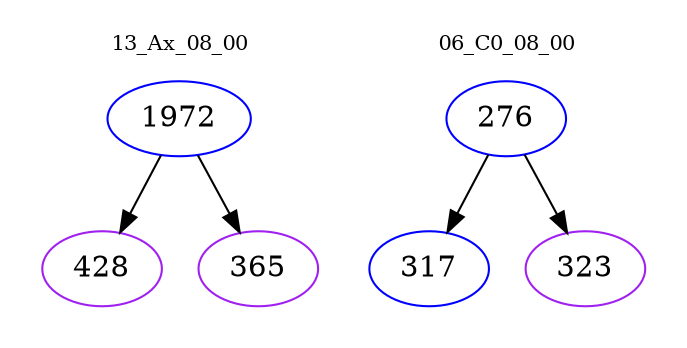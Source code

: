 digraph{
subgraph cluster_0 {
color = white
label = "13_Ax_08_00";
fontsize=10;
T0_1972 [label="1972", color="blue"]
T0_1972 -> T0_428 [color="black"]
T0_428 [label="428", color="purple"]
T0_1972 -> T0_365 [color="black"]
T0_365 [label="365", color="purple"]
}
subgraph cluster_1 {
color = white
label = "06_C0_08_00";
fontsize=10;
T1_276 [label="276", color="blue"]
T1_276 -> T1_317 [color="black"]
T1_317 [label="317", color="blue"]
T1_276 -> T1_323 [color="black"]
T1_323 [label="323", color="purple"]
}
}
